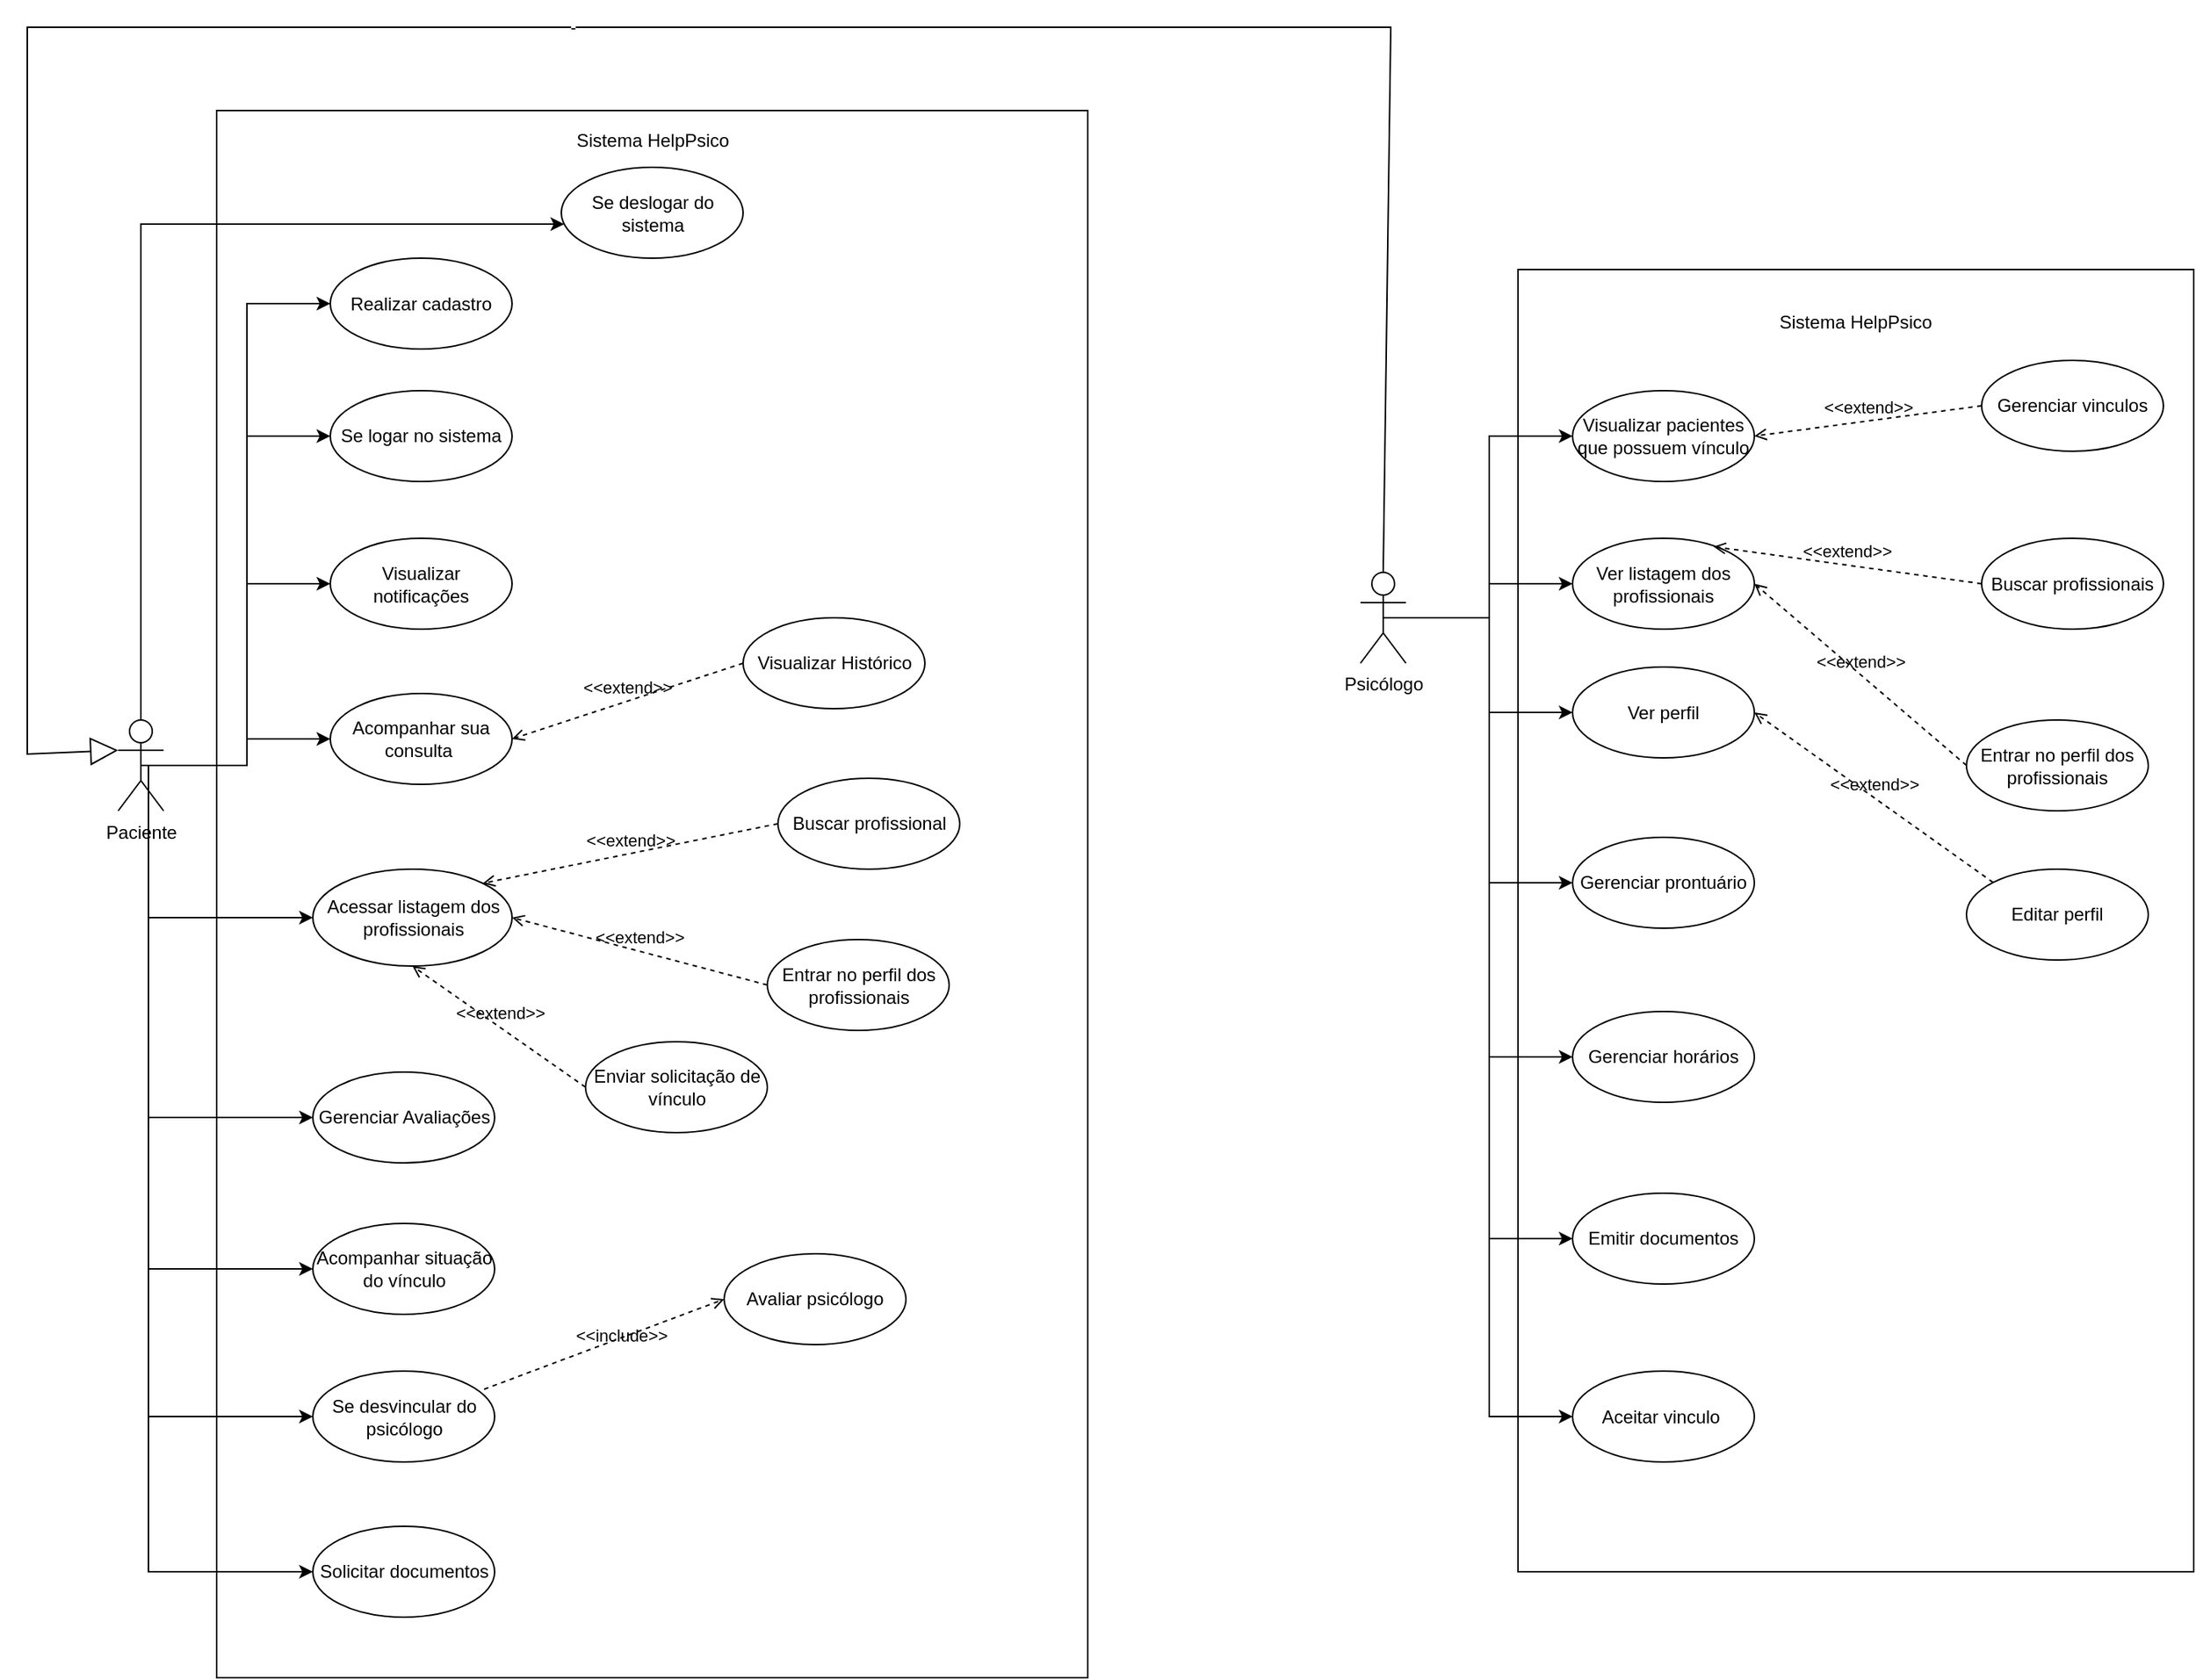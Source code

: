 <mxfile version="26.0.16">
  <diagram name="Página-1" id="GL1pwOXR8_x6SwgY-prI">
    <mxGraphModel dx="2240" dy="2233" grid="1" gridSize="10" guides="1" tooltips="1" connect="1" arrows="1" fold="1" page="1" pageScale="1" pageWidth="827" pageHeight="1169" math="0" shadow="0">
      <root>
        <mxCell id="0" />
        <mxCell id="1" parent="0" />
        <mxCell id="RLy1npx4N5lf20qVxHuJ-1" value="" style="rounded=0;whiteSpace=wrap;html=1;" parent="1" vertex="1">
          <mxGeometry x="165" y="45" width="575" height="1035" as="geometry" />
        </mxCell>
        <mxCell id="RLy1npx4N5lf20qVxHuJ-2" style="edgeStyle=orthogonalEdgeStyle;rounded=0;orthogonalLoop=1;jettySize=auto;html=1;entryX=0;entryY=0.5;entryDx=0;entryDy=0;" parent="1" source="RLy1npx4N5lf20qVxHuJ-8" target="RLy1npx4N5lf20qVxHuJ-20" edge="1">
          <mxGeometry relative="1" as="geometry" />
        </mxCell>
        <mxCell id="RLy1npx4N5lf20qVxHuJ-3" style="edgeStyle=orthogonalEdgeStyle;rounded=0;orthogonalLoop=1;jettySize=auto;html=1;entryX=0;entryY=0.5;entryDx=0;entryDy=0;" parent="1" source="RLy1npx4N5lf20qVxHuJ-8" target="RLy1npx4N5lf20qVxHuJ-9" edge="1">
          <mxGeometry relative="1" as="geometry" />
        </mxCell>
        <mxCell id="RLy1npx4N5lf20qVxHuJ-4" style="edgeStyle=orthogonalEdgeStyle;rounded=0;orthogonalLoop=1;jettySize=auto;html=1;entryX=0;entryY=0.5;entryDx=0;entryDy=0;" parent="1" source="RLy1npx4N5lf20qVxHuJ-8" target="RLy1npx4N5lf20qVxHuJ-21" edge="1">
          <mxGeometry relative="1" as="geometry" />
        </mxCell>
        <mxCell id="RLy1npx4N5lf20qVxHuJ-5" style="edgeStyle=orthogonalEdgeStyle;rounded=0;orthogonalLoop=1;jettySize=auto;html=1;entryX=0;entryY=0.5;entryDx=0;entryDy=0;" parent="1" source="RLy1npx4N5lf20qVxHuJ-8" target="RLy1npx4N5lf20qVxHuJ-22" edge="1">
          <mxGeometry relative="1" as="geometry">
            <Array as="points">
              <mxPoint x="120" y="578" />
            </Array>
          </mxGeometry>
        </mxCell>
        <mxCell id="RLy1npx4N5lf20qVxHuJ-6" style="edgeStyle=orthogonalEdgeStyle;rounded=0;orthogonalLoop=1;jettySize=auto;html=1;exitX=0.5;exitY=0;exitDx=0;exitDy=0;exitPerimeter=0;" parent="1" source="RLy1npx4N5lf20qVxHuJ-8" target="RLy1npx4N5lf20qVxHuJ-38" edge="1">
          <mxGeometry relative="1" as="geometry">
            <Array as="points">
              <mxPoint x="115" y="120" />
            </Array>
          </mxGeometry>
        </mxCell>
        <mxCell id="RLy1npx4N5lf20qVxHuJ-7" style="edgeStyle=orthogonalEdgeStyle;rounded=0;orthogonalLoop=1;jettySize=auto;html=1;entryX=0;entryY=0.5;entryDx=0;entryDy=0;exitX=0.5;exitY=0.5;exitDx=0;exitDy=0;exitPerimeter=0;" parent="1" source="RLy1npx4N5lf20qVxHuJ-8" target="RLy1npx4N5lf20qVxHuJ-46" edge="1">
          <mxGeometry relative="1" as="geometry">
            <Array as="points">
              <mxPoint x="120" y="477" />
              <mxPoint x="120" y="710" />
            </Array>
          </mxGeometry>
        </mxCell>
        <mxCell id="RLy1npx4N5lf20qVxHuJ-8" value="Paciente" style="shape=umlActor;verticalLabelPosition=bottom;verticalAlign=top;html=1;outlineConnect=0;" parent="1" vertex="1">
          <mxGeometry x="100" y="447.5" width="30" height="60" as="geometry" />
        </mxCell>
        <mxCell id="RLy1npx4N5lf20qVxHuJ-9" value="Se logar no sistema" style="ellipse;whiteSpace=wrap;html=1;" parent="1" vertex="1">
          <mxGeometry x="240" y="230" width="120" height="60" as="geometry" />
        </mxCell>
        <mxCell id="RLy1npx4N5lf20qVxHuJ-10" value="Sistema HelpPsico" style="text;html=1;align=center;verticalAlign=middle;whiteSpace=wrap;rounded=0;" parent="1" vertex="1">
          <mxGeometry x="395.5" y="50" width="114" height="30" as="geometry" />
        </mxCell>
        <mxCell id="RLy1npx4N5lf20qVxHuJ-11" value="" style="rounded=0;whiteSpace=wrap;html=1;" parent="1" vertex="1">
          <mxGeometry x="1024" y="150" width="446" height="860" as="geometry" />
        </mxCell>
        <mxCell id="RLy1npx4N5lf20qVxHuJ-15" style="edgeStyle=orthogonalEdgeStyle;rounded=0;orthogonalLoop=1;jettySize=auto;html=1;entryX=0;entryY=0.5;entryDx=0;entryDy=0;" parent="1" source="RLy1npx4N5lf20qVxHuJ-18" target="RLy1npx4N5lf20qVxHuJ-47" edge="1">
          <mxGeometry relative="1" as="geometry" />
        </mxCell>
        <mxCell id="RLy1npx4N5lf20qVxHuJ-16" style="edgeStyle=orthogonalEdgeStyle;rounded=0;orthogonalLoop=1;jettySize=auto;html=1;entryX=0;entryY=0.5;entryDx=0;entryDy=0;" parent="1" source="RLy1npx4N5lf20qVxHuJ-18" target="RLy1npx4N5lf20qVxHuJ-50" edge="1">
          <mxGeometry relative="1" as="geometry" />
        </mxCell>
        <mxCell id="RLy1npx4N5lf20qVxHuJ-17" style="edgeStyle=orthogonalEdgeStyle;rounded=0;orthogonalLoop=1;jettySize=auto;html=1;entryX=0;entryY=0.5;entryDx=0;entryDy=0;" parent="1" source="RLy1npx4N5lf20qVxHuJ-18" target="RLy1npx4N5lf20qVxHuJ-52" edge="1">
          <mxGeometry relative="1" as="geometry" />
        </mxCell>
        <mxCell id="RLy1npx4N5lf20qVxHuJ-18" value="Psicólogo" style="shape=umlActor;verticalLabelPosition=bottom;verticalAlign=top;html=1;outlineConnect=0;" parent="1" vertex="1">
          <mxGeometry x="920" y="350" width="30" height="60" as="geometry" />
        </mxCell>
        <mxCell id="RLy1npx4N5lf20qVxHuJ-19" value="Sistema HelpPsico" style="text;html=1;align=center;verticalAlign=middle;whiteSpace=wrap;rounded=0;" parent="1" vertex="1">
          <mxGeometry x="1192" y="170" width="110" height="30" as="geometry" />
        </mxCell>
        <mxCell id="RLy1npx4N5lf20qVxHuJ-20" value="Realizar cadastro" style="ellipse;whiteSpace=wrap;html=1;" parent="1" vertex="1">
          <mxGeometry x="240" y="142.5" width="120" height="60" as="geometry" />
        </mxCell>
        <mxCell id="RLy1npx4N5lf20qVxHuJ-21" value="Acompanhar sua consulta&amp;nbsp;" style="ellipse;whiteSpace=wrap;html=1;" parent="1" vertex="1">
          <mxGeometry x="240" y="430" width="120" height="60" as="geometry" />
        </mxCell>
        <mxCell id="RLy1npx4N5lf20qVxHuJ-22" value="Acessar listagem dos profissionais" style="ellipse;whiteSpace=wrap;html=1;" parent="1" vertex="1">
          <mxGeometry x="228.5" y="546" width="131.5" height="64" as="geometry" />
        </mxCell>
        <mxCell id="RLy1npx4N5lf20qVxHuJ-23" value="Visualizar notificações" style="ellipse;whiteSpace=wrap;html=1;" parent="1" vertex="1">
          <mxGeometry x="240" y="327.5" width="120" height="60" as="geometry" />
        </mxCell>
        <mxCell id="RLy1npx4N5lf20qVxHuJ-24" value="Visualizar Histórico" style="ellipse;whiteSpace=wrap;html=1;" parent="1" vertex="1">
          <mxGeometry x="512.5" y="380" width="120" height="60" as="geometry" />
        </mxCell>
        <mxCell id="RLy1npx4N5lf20qVxHuJ-25" value="Acompanhar situação do vínculo" style="ellipse;whiteSpace=wrap;html=1;" parent="1" vertex="1">
          <mxGeometry x="228.5" y="780" width="120" height="60" as="geometry" />
        </mxCell>
        <mxCell id="RLy1npx4N5lf20qVxHuJ-27" value="&amp;lt;&amp;lt;extend&amp;gt;&amp;gt;" style="html=1;verticalAlign=bottom;labelBackgroundColor=none;endArrow=open;endFill=0;dashed=1;rounded=0;exitX=0;exitY=0.5;exitDx=0;exitDy=0;entryX=1;entryY=0.5;entryDx=0;entryDy=0;" parent="1" source="RLy1npx4N5lf20qVxHuJ-24" target="RLy1npx4N5lf20qVxHuJ-21" edge="1">
          <mxGeometry width="160" relative="1" as="geometry">
            <mxPoint x="353" y="349" as="sourcePoint" />
            <mxPoint x="441" y="301" as="targetPoint" />
          </mxGeometry>
        </mxCell>
        <mxCell id="RLy1npx4N5lf20qVxHuJ-29" value="Buscar profissional" style="ellipse;whiteSpace=wrap;html=1;" parent="1" vertex="1">
          <mxGeometry x="535.5" y="486" width="120" height="60" as="geometry" />
        </mxCell>
        <mxCell id="RLy1npx4N5lf20qVxHuJ-30" value="&amp;lt;&amp;lt;extend&amp;gt;&amp;gt;" style="html=1;verticalAlign=bottom;labelBackgroundColor=none;endArrow=open;endFill=0;dashed=1;rounded=0;exitX=0;exitY=0.5;exitDx=0;exitDy=0;entryX=1;entryY=0;entryDx=0;entryDy=0;" parent="1" source="RLy1npx4N5lf20qVxHuJ-29" target="RLy1npx4N5lf20qVxHuJ-22" edge="1">
          <mxGeometry width="160" relative="1" as="geometry">
            <mxPoint x="460" y="470" as="sourcePoint" />
            <mxPoint x="470" y="490" as="targetPoint" />
          </mxGeometry>
        </mxCell>
        <mxCell id="RLy1npx4N5lf20qVxHuJ-31" value="Entrar no perfil dos profissionais" style="ellipse;whiteSpace=wrap;html=1;" parent="1" vertex="1">
          <mxGeometry x="528.5" y="592.5" width="120" height="60" as="geometry" />
        </mxCell>
        <mxCell id="RLy1npx4N5lf20qVxHuJ-32" value="&amp;lt;&amp;lt;extend&amp;gt;&amp;gt;" style="html=1;verticalAlign=bottom;labelBackgroundColor=none;endArrow=open;endFill=0;dashed=1;rounded=0;exitX=0;exitY=0.5;exitDx=0;exitDy=0;entryX=1;entryY=0.5;entryDx=0;entryDy=0;" parent="1" source="RLy1npx4N5lf20qVxHuJ-31" target="RLy1npx4N5lf20qVxHuJ-22" edge="1">
          <mxGeometry width="160" relative="1" as="geometry">
            <mxPoint x="460" y="560" as="sourcePoint" />
            <mxPoint x="620" y="560" as="targetPoint" />
          </mxGeometry>
        </mxCell>
        <mxCell id="RLy1npx4N5lf20qVxHuJ-33" value="Enviar solicitação de vínculo" style="ellipse;whiteSpace=wrap;html=1;" parent="1" vertex="1">
          <mxGeometry x="408.5" y="660" width="120" height="60" as="geometry" />
        </mxCell>
        <mxCell id="RLy1npx4N5lf20qVxHuJ-34" value="&amp;lt;&amp;lt;extend&amp;gt;&amp;gt;" style="html=1;verticalAlign=bottom;labelBackgroundColor=none;endArrow=open;endFill=0;dashed=1;rounded=0;exitX=0;exitY=0.5;exitDx=0;exitDy=0;entryX=0.5;entryY=1;entryDx=0;entryDy=0;" parent="1" source="RLy1npx4N5lf20qVxHuJ-33" target="RLy1npx4N5lf20qVxHuJ-22" edge="1">
          <mxGeometry width="160" relative="1" as="geometry">
            <mxPoint x="370" y="540" as="sourcePoint" />
            <mxPoint x="540" y="540" as="targetPoint" />
          </mxGeometry>
        </mxCell>
        <mxCell id="RLy1npx4N5lf20qVxHuJ-36" value="Se desvincular do psicólogo" style="ellipse;whiteSpace=wrap;html=1;" parent="1" vertex="1">
          <mxGeometry x="228.5" y="877.5" width="120" height="60" as="geometry" />
        </mxCell>
        <mxCell id="RLy1npx4N5lf20qVxHuJ-38" value="Se deslogar do sistema" style="ellipse;whiteSpace=wrap;html=1;" parent="1" vertex="1">
          <mxGeometry x="392.5" y="82.5" width="120" height="60" as="geometry" />
        </mxCell>
        <mxCell id="RLy1npx4N5lf20qVxHuJ-42" value="Solicitar documentos" style="ellipse;whiteSpace=wrap;html=1;" parent="1" vertex="1">
          <mxGeometry x="228.5" y="980" width="120" height="60" as="geometry" />
        </mxCell>
        <mxCell id="RLy1npx4N5lf20qVxHuJ-44" value="Avaliar psicólogo" style="ellipse;whiteSpace=wrap;html=1;" parent="1" vertex="1">
          <mxGeometry x="500" y="800" width="120" height="60" as="geometry" />
        </mxCell>
        <mxCell id="RLy1npx4N5lf20qVxHuJ-45" value="&amp;lt;&amp;lt;include&lt;span style=&quot;background-color: initial;&quot;&gt;&amp;gt;&amp;gt;&lt;/span&gt;" style="html=1;verticalAlign=bottom;labelBackgroundColor=none;endArrow=open;endFill=0;dashed=1;rounded=0;exitX=0.942;exitY=0.2;exitDx=0;exitDy=0;entryX=0;entryY=0.5;entryDx=0;entryDy=0;exitPerimeter=0;" parent="1" source="RLy1npx4N5lf20qVxHuJ-36" target="RLy1npx4N5lf20qVxHuJ-44" edge="1">
          <mxGeometry x="0.121" y="-7" width="160" relative="1" as="geometry">
            <mxPoint x="370" y="413" as="sourcePoint" />
            <mxPoint x="539" y="326" as="targetPoint" />
            <mxPoint x="-1" as="offset" />
          </mxGeometry>
        </mxCell>
        <mxCell id="RLy1npx4N5lf20qVxHuJ-46" value="Gerenciar Avaliações" style="ellipse;whiteSpace=wrap;html=1;" parent="1" vertex="1">
          <mxGeometry x="228.5" y="680" width="120" height="60" as="geometry" />
        </mxCell>
        <mxCell id="RLy1npx4N5lf20qVxHuJ-47" value="Visualizar pacientes que possuem vínculo" style="ellipse;whiteSpace=wrap;html=1;" parent="1" vertex="1">
          <mxGeometry x="1060" y="230" width="120" height="60" as="geometry" />
        </mxCell>
        <mxCell id="RLy1npx4N5lf20qVxHuJ-48" value="Gerenciar vinculos" style="ellipse;whiteSpace=wrap;html=1;" parent="1" vertex="1">
          <mxGeometry x="1330" y="210" width="120" height="60" as="geometry" />
        </mxCell>
        <mxCell id="RLy1npx4N5lf20qVxHuJ-50" value="Ver listagem dos profissionais" style="ellipse;whiteSpace=wrap;html=1;" parent="1" vertex="1">
          <mxGeometry x="1060" y="327.5" width="120" height="60" as="geometry" />
        </mxCell>
        <mxCell id="RLy1npx4N5lf20qVxHuJ-51" value="&amp;lt;&amp;lt;extend&amp;gt;&amp;gt;" style="html=1;verticalAlign=bottom;labelBackgroundColor=none;endArrow=open;endFill=0;dashed=1;rounded=0;entryX=1;entryY=0.5;entryDx=0;entryDy=0;exitX=0;exitY=0.5;exitDx=0;exitDy=0;" parent="1" source="RLy1npx4N5lf20qVxHuJ-48" target="RLy1npx4N5lf20qVxHuJ-47" edge="1">
          <mxGeometry width="160" relative="1" as="geometry">
            <mxPoint x="1050" y="320" as="sourcePoint" />
            <mxPoint x="1210" y="320" as="targetPoint" />
          </mxGeometry>
        </mxCell>
        <mxCell id="RLy1npx4N5lf20qVxHuJ-52" value="Ver perfil" style="ellipse;whiteSpace=wrap;html=1;" parent="1" vertex="1">
          <mxGeometry x="1060" y="412.5" width="120" height="60" as="geometry" />
        </mxCell>
        <mxCell id="RLy1npx4N5lf20qVxHuJ-53" value="Editar perfil" style="ellipse;whiteSpace=wrap;html=1;" parent="1" vertex="1">
          <mxGeometry x="1320" y="546" width="120" height="60" as="geometry" />
        </mxCell>
        <mxCell id="RLy1npx4N5lf20qVxHuJ-56" value="&amp;lt;&amp;lt;extend&amp;gt;&amp;gt;" style="html=1;verticalAlign=bottom;labelBackgroundColor=none;endArrow=open;endFill=0;dashed=1;rounded=0;exitX=0;exitY=0;exitDx=0;exitDy=0;entryX=1;entryY=0.5;entryDx=0;entryDy=0;" parent="1" source="RLy1npx4N5lf20qVxHuJ-53" target="RLy1npx4N5lf20qVxHuJ-52" edge="1">
          <mxGeometry width="160" relative="1" as="geometry">
            <mxPoint x="1205.5" y="502.5" as="sourcePoint" />
            <mxPoint x="900" y="650" as="targetPoint" />
          </mxGeometry>
        </mxCell>
        <mxCell id="RLy1npx4N5lf20qVxHuJ-58" value="&amp;lt;&amp;lt;extend&amp;gt;&amp;gt;" style="html=1;verticalAlign=bottom;labelBackgroundColor=none;endArrow=open;endFill=0;dashed=1;rounded=0;exitX=0;exitY=0.5;exitDx=0;exitDy=0;entryX=1;entryY=0.5;entryDx=0;entryDy=0;" parent="1" source="RLy1npx4N5lf20qVxHuJ-61" target="RLy1npx4N5lf20qVxHuJ-50" edge="1">
          <mxGeometry width="160" relative="1" as="geometry">
            <mxPoint x="1243" y="466" as="sourcePoint" />
            <mxPoint x="1620" y="430" as="targetPoint" />
          </mxGeometry>
        </mxCell>
        <mxCell id="RLy1npx4N5lf20qVxHuJ-59" value="&amp;lt;&amp;lt;extend&amp;gt;&amp;gt;" style="html=1;verticalAlign=bottom;labelBackgroundColor=none;endArrow=open;endFill=0;dashed=1;rounded=0;exitX=0;exitY=0.5;exitDx=0;exitDy=0;entryX=0.775;entryY=0.092;entryDx=0;entryDy=0;entryPerimeter=0;" parent="1" source="RLy1npx4N5lf20qVxHuJ-60" target="RLy1npx4N5lf20qVxHuJ-50" edge="1">
          <mxGeometry width="160" relative="1" as="geometry">
            <mxPoint x="1251" y="450" as="sourcePoint" />
            <mxPoint x="920" y="460" as="targetPoint" />
          </mxGeometry>
        </mxCell>
        <mxCell id="RLy1npx4N5lf20qVxHuJ-60" value="Buscar profissionais" style="ellipse;whiteSpace=wrap;html=1;" parent="1" vertex="1">
          <mxGeometry x="1330" y="327.5" width="120" height="60" as="geometry" />
        </mxCell>
        <mxCell id="RLy1npx4N5lf20qVxHuJ-61" value="Entrar no perfil dos profissionais" style="ellipse;whiteSpace=wrap;html=1;" parent="1" vertex="1">
          <mxGeometry x="1320" y="447.5" width="120" height="60" as="geometry" />
        </mxCell>
        <mxCell id="RLy1npx4N5lf20qVxHuJ-101" value="-" style="endArrow=block;endSize=16;endFill=0;html=1;rounded=0;exitX=0.5;exitY=0;exitDx=0;exitDy=0;exitPerimeter=0;entryX=0;entryY=0.333;entryDx=0;entryDy=0;entryPerimeter=0;" parent="1" source="RLy1npx4N5lf20qVxHuJ-18" target="RLy1npx4N5lf20qVxHuJ-8" edge="1">
          <mxGeometry width="160" relative="1" as="geometry">
            <mxPoint x="790" y="100" as="sourcePoint" />
            <mxPoint x="950" y="100" as="targetPoint" />
            <Array as="points">
              <mxPoint x="940" y="-10" />
              <mxPoint x="40" y="-10" />
              <mxPoint x="40" y="470" />
            </Array>
          </mxGeometry>
        </mxCell>
        <mxCell id="G9yQMZuAyRBsFmDiI08R-2" style="edgeStyle=orthogonalEdgeStyle;rounded=0;orthogonalLoop=1;jettySize=auto;html=1;entryX=0;entryY=0.5;entryDx=0;entryDy=0;exitX=0.5;exitY=0.5;exitDx=0;exitDy=0;exitPerimeter=0;" parent="1" source="RLy1npx4N5lf20qVxHuJ-8" target="RLy1npx4N5lf20qVxHuJ-25" edge="1">
          <mxGeometry relative="1" as="geometry">
            <Array as="points">
              <mxPoint x="120" y="478" />
              <mxPoint x="120" y="810" />
            </Array>
            <mxPoint x="125" y="457" as="sourcePoint" />
            <mxPoint x="404" y="130" as="targetPoint" />
          </mxGeometry>
        </mxCell>
        <mxCell id="G9yQMZuAyRBsFmDiI08R-3" style="edgeStyle=orthogonalEdgeStyle;rounded=0;orthogonalLoop=1;jettySize=auto;html=1;entryX=0;entryY=0.5;entryDx=0;entryDy=0;exitX=0.5;exitY=0.5;exitDx=0;exitDy=0;exitPerimeter=0;" parent="1" source="RLy1npx4N5lf20qVxHuJ-8" target="RLy1npx4N5lf20qVxHuJ-36" edge="1">
          <mxGeometry relative="1" as="geometry">
            <Array as="points">
              <mxPoint x="120" y="478" />
              <mxPoint x="120" y="908" />
            </Array>
            <mxPoint x="160" y="520" as="sourcePoint" />
            <mxPoint x="239" y="820" as="targetPoint" />
          </mxGeometry>
        </mxCell>
        <mxCell id="G9yQMZuAyRBsFmDiI08R-4" style="edgeStyle=orthogonalEdgeStyle;rounded=0;orthogonalLoop=1;jettySize=auto;html=1;entryX=0;entryY=0.5;entryDx=0;entryDy=0;exitX=0.5;exitY=0.5;exitDx=0;exitDy=0;exitPerimeter=0;" parent="1" source="RLy1npx4N5lf20qVxHuJ-8" target="RLy1npx4N5lf20qVxHuJ-42" edge="1">
          <mxGeometry relative="1" as="geometry">
            <Array as="points">
              <mxPoint x="120" y="478" />
              <mxPoint x="120" y="1010" />
            </Array>
            <mxPoint x="135" y="498" as="sourcePoint" />
            <mxPoint x="249" y="830" as="targetPoint" />
          </mxGeometry>
        </mxCell>
        <mxCell id="G9yQMZuAyRBsFmDiI08R-5" value="Gerenciar prontuário" style="ellipse;whiteSpace=wrap;html=1;" parent="1" vertex="1">
          <mxGeometry x="1060" y="525" width="120" height="60" as="geometry" />
        </mxCell>
        <mxCell id="G9yQMZuAyRBsFmDiI08R-6" style="edgeStyle=orthogonalEdgeStyle;rounded=0;orthogonalLoop=1;jettySize=auto;html=1;entryX=0;entryY=0.5;entryDx=0;entryDy=0;exitX=0.5;exitY=0.5;exitDx=0;exitDy=0;exitPerimeter=0;" parent="1" source="RLy1npx4N5lf20qVxHuJ-18" target="G9yQMZuAyRBsFmDiI08R-5" edge="1">
          <mxGeometry relative="1" as="geometry">
            <mxPoint x="960" y="390" as="sourcePoint" />
            <mxPoint x="1070" y="453" as="targetPoint" />
          </mxGeometry>
        </mxCell>
        <mxCell id="G9yQMZuAyRBsFmDiI08R-7" value="Gerenciar horários" style="ellipse;whiteSpace=wrap;html=1;" parent="1" vertex="1">
          <mxGeometry x="1060" y="640" width="120" height="60" as="geometry" />
        </mxCell>
        <mxCell id="G9yQMZuAyRBsFmDiI08R-8" style="edgeStyle=orthogonalEdgeStyle;rounded=0;orthogonalLoop=1;jettySize=auto;html=1;entryX=0;entryY=0.5;entryDx=0;entryDy=0;exitX=0.5;exitY=0.5;exitDx=0;exitDy=0;exitPerimeter=0;" parent="1" source="RLy1npx4N5lf20qVxHuJ-18" target="G9yQMZuAyRBsFmDiI08R-7" edge="1">
          <mxGeometry relative="1" as="geometry">
            <mxPoint x="945" y="390" as="sourcePoint" />
            <mxPoint x="1070" y="565" as="targetPoint" />
          </mxGeometry>
        </mxCell>
        <mxCell id="G9yQMZuAyRBsFmDiI08R-9" value="Emitir documentos" style="ellipse;whiteSpace=wrap;html=1;" parent="1" vertex="1">
          <mxGeometry x="1060" y="760" width="120" height="60" as="geometry" />
        </mxCell>
        <mxCell id="G9yQMZuAyRBsFmDiI08R-10" style="edgeStyle=orthogonalEdgeStyle;rounded=0;orthogonalLoop=1;jettySize=auto;html=1;entryX=0;entryY=0.5;entryDx=0;entryDy=0;exitX=0.5;exitY=0.5;exitDx=0;exitDy=0;exitPerimeter=0;" parent="1" source="RLy1npx4N5lf20qVxHuJ-18" target="G9yQMZuAyRBsFmDiI08R-9" edge="1">
          <mxGeometry relative="1" as="geometry">
            <mxPoint x="945" y="390" as="sourcePoint" />
            <mxPoint x="1070" y="680" as="targetPoint" />
          </mxGeometry>
        </mxCell>
        <mxCell id="G9yQMZuAyRBsFmDiI08R-11" style="edgeStyle=orthogonalEdgeStyle;rounded=0;orthogonalLoop=1;jettySize=auto;html=1;entryX=0;entryY=0.5;entryDx=0;entryDy=0;exitX=0.5;exitY=0.5;exitDx=0;exitDy=0;exitPerimeter=0;" parent="1" source="RLy1npx4N5lf20qVxHuJ-8" target="RLy1npx4N5lf20qVxHuJ-23" edge="1">
          <mxGeometry relative="1" as="geometry">
            <mxPoint x="-160" y="518.26" as="sourcePoint" />
            <mxPoint x="-50" y="301.26" as="targetPoint" />
          </mxGeometry>
        </mxCell>
        <mxCell id="yu8aLzXa6_9SNoJxKmiM-1" value="Aceitar vinculo&amp;nbsp;" style="ellipse;whiteSpace=wrap;html=1;" vertex="1" parent="1">
          <mxGeometry x="1060" y="877.5" width="120" height="60" as="geometry" />
        </mxCell>
        <mxCell id="yu8aLzXa6_9SNoJxKmiM-2" style="edgeStyle=orthogonalEdgeStyle;rounded=0;orthogonalLoop=1;jettySize=auto;html=1;entryX=0;entryY=0.5;entryDx=0;entryDy=0;exitX=0.5;exitY=0.5;exitDx=0;exitDy=0;exitPerimeter=0;" edge="1" parent="1" source="RLy1npx4N5lf20qVxHuJ-18" target="yu8aLzXa6_9SNoJxKmiM-1">
          <mxGeometry relative="1" as="geometry">
            <mxPoint x="945" y="390" as="sourcePoint" />
            <mxPoint x="1070" y="800" as="targetPoint" />
          </mxGeometry>
        </mxCell>
      </root>
    </mxGraphModel>
  </diagram>
</mxfile>
